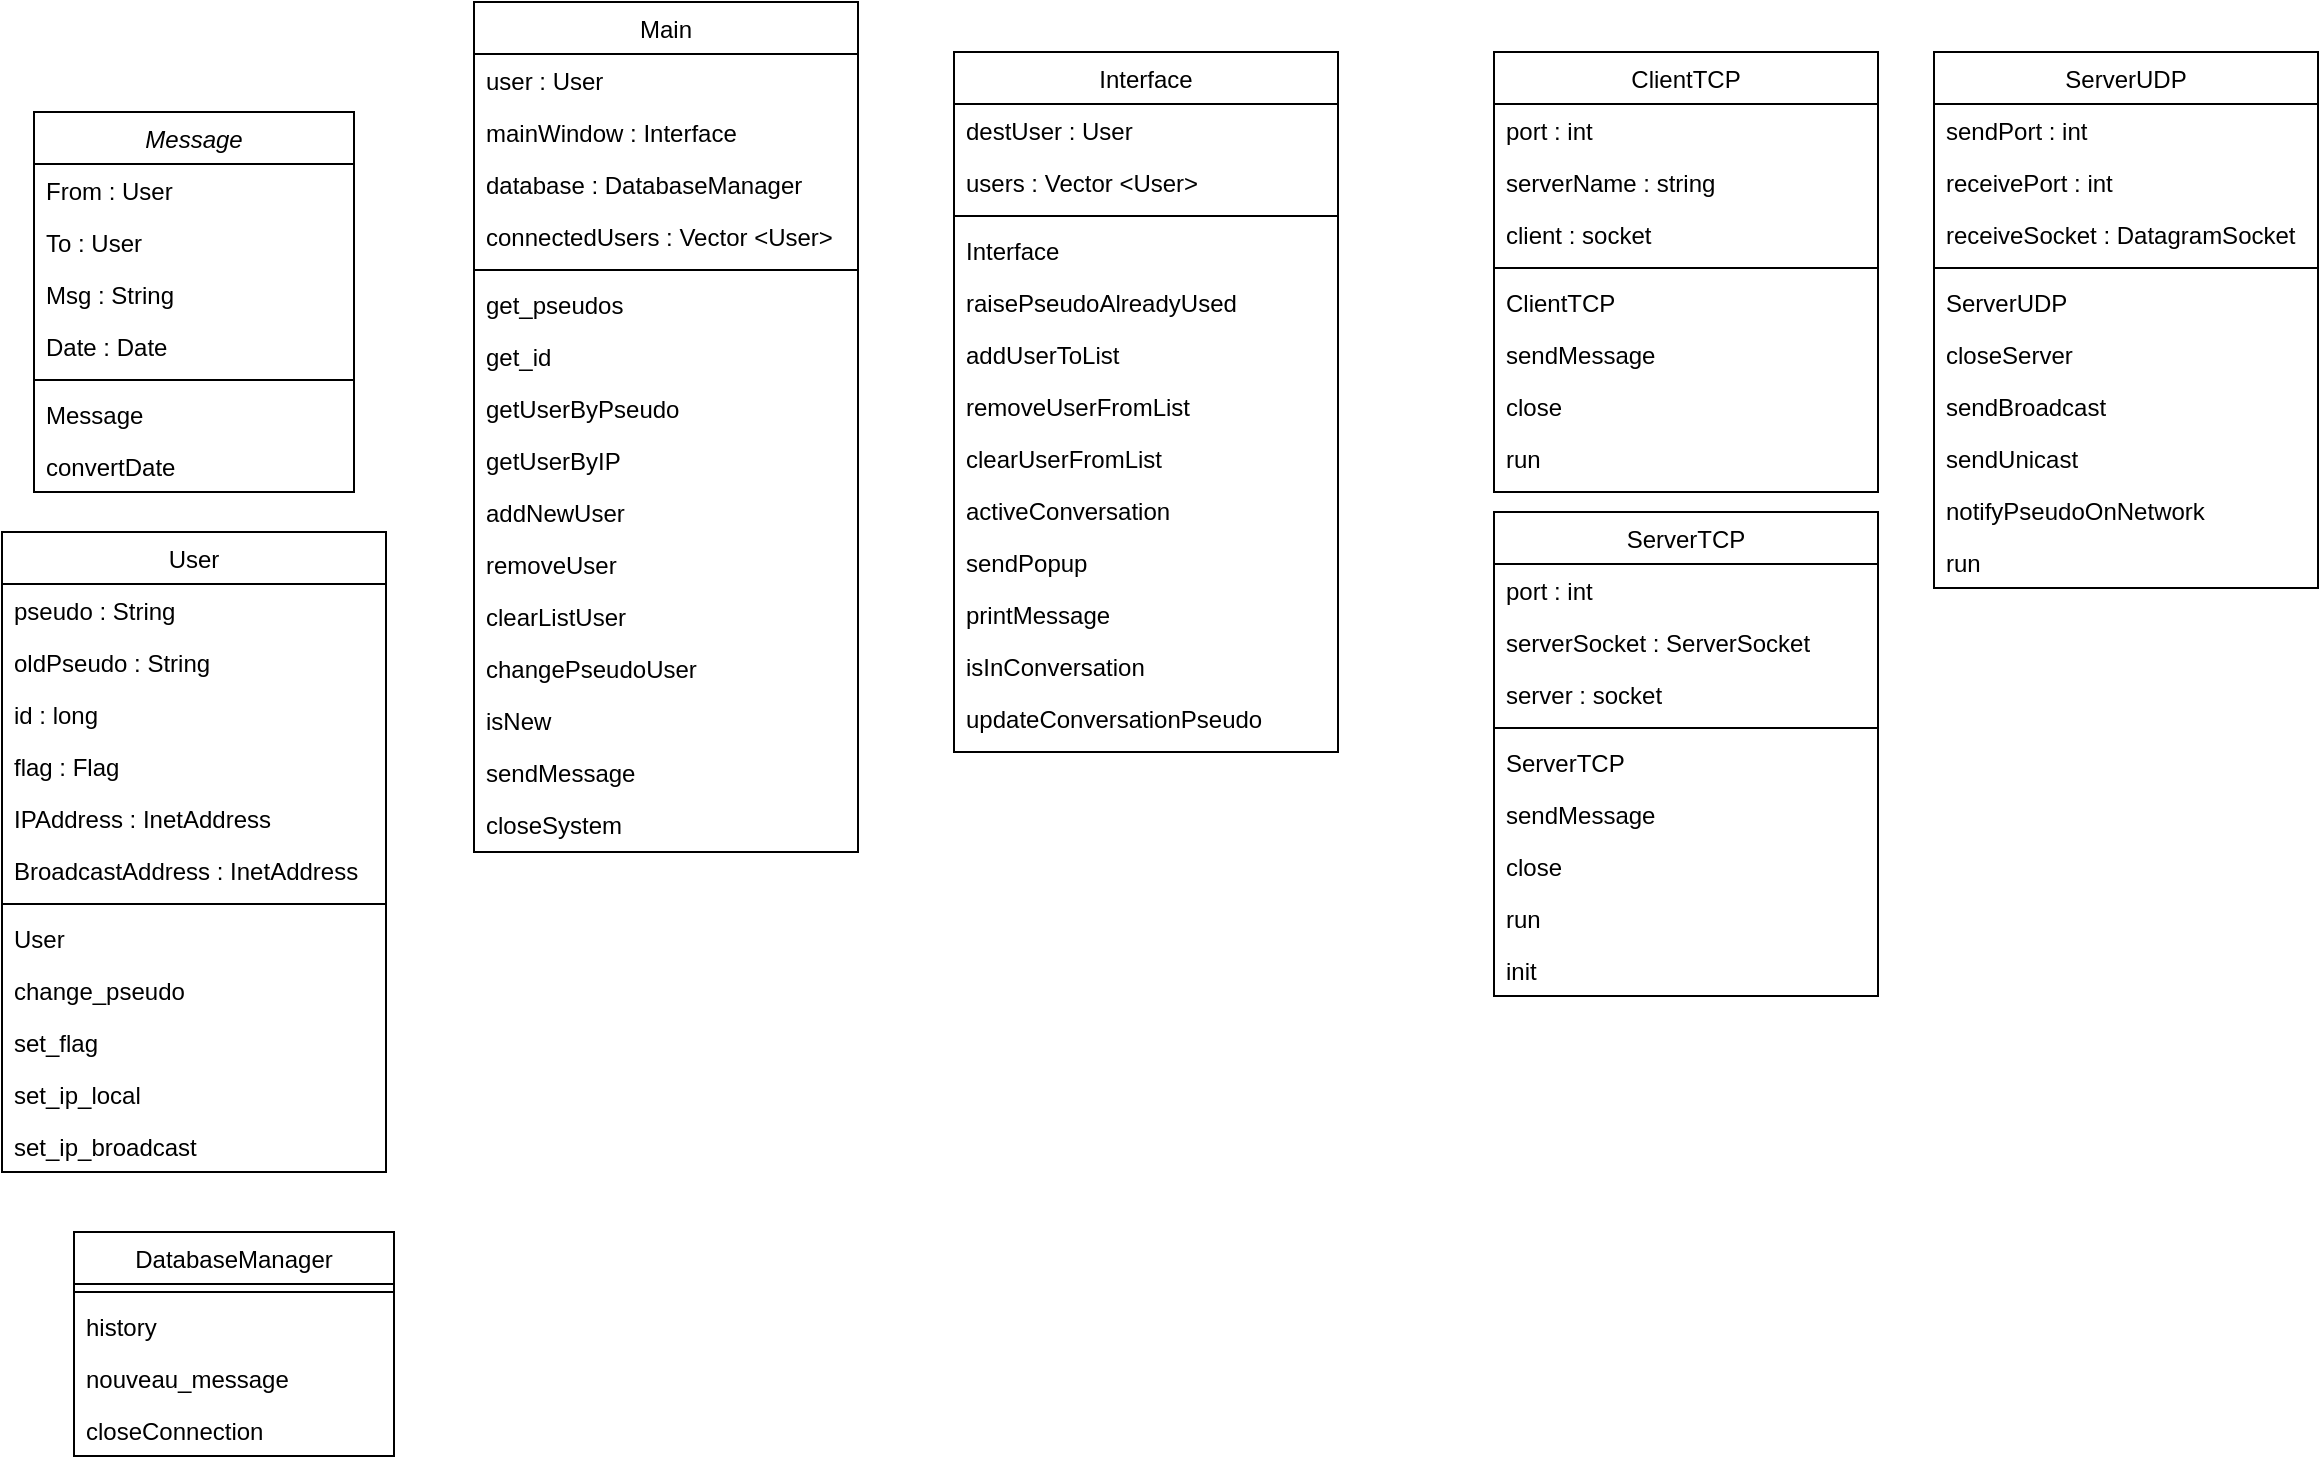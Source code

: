 <mxfile version="16.4.8" type="github">
  <diagram id="C5RBs43oDa-KdzZeNtuy" name="Page-1">
    <mxGraphModel dx="2324" dy="781" grid="1" gridSize="10" guides="1" tooltips="1" connect="1" arrows="1" fold="1" page="1" pageScale="1" pageWidth="827" pageHeight="1169" math="0" shadow="0">
      <root>
        <mxCell id="WIyWlLk6GJQsqaUBKTNV-0" />
        <mxCell id="WIyWlLk6GJQsqaUBKTNV-1" parent="WIyWlLk6GJQsqaUBKTNV-0" />
        <mxCell id="8kLM8zrlsJxYvJIO7Vw3-0" value="Message" style="swimlane;fontStyle=2;align=center;verticalAlign=top;childLayout=stackLayout;horizontal=1;startSize=26;horizontalStack=0;resizeParent=1;resizeLast=0;collapsible=1;marginBottom=0;rounded=0;shadow=0;strokeWidth=1;" vertex="1" parent="WIyWlLk6GJQsqaUBKTNV-1">
          <mxGeometry x="-454" y="640" width="160" height="190" as="geometry">
            <mxRectangle x="230" y="140" width="160" height="26" as="alternateBounds" />
          </mxGeometry>
        </mxCell>
        <mxCell id="8kLM8zrlsJxYvJIO7Vw3-1" value="From : User" style="text;align=left;verticalAlign=top;spacingLeft=4;spacingRight=4;overflow=hidden;rotatable=0;points=[[0,0.5],[1,0.5]];portConstraint=eastwest;" vertex="1" parent="8kLM8zrlsJxYvJIO7Vw3-0">
          <mxGeometry y="26" width="160" height="26" as="geometry" />
        </mxCell>
        <mxCell id="8kLM8zrlsJxYvJIO7Vw3-2" value="To : User" style="text;align=left;verticalAlign=top;spacingLeft=4;spacingRight=4;overflow=hidden;rotatable=0;points=[[0,0.5],[1,0.5]];portConstraint=eastwest;rounded=0;shadow=0;html=0;" vertex="1" parent="8kLM8zrlsJxYvJIO7Vw3-0">
          <mxGeometry y="52" width="160" height="26" as="geometry" />
        </mxCell>
        <mxCell id="8kLM8zrlsJxYvJIO7Vw3-3" value="Msg : String" style="text;align=left;verticalAlign=top;spacingLeft=4;spacingRight=4;overflow=hidden;rotatable=0;points=[[0,0.5],[1,0.5]];portConstraint=eastwest;rounded=0;shadow=0;html=0;" vertex="1" parent="8kLM8zrlsJxYvJIO7Vw3-0">
          <mxGeometry y="78" width="160" height="26" as="geometry" />
        </mxCell>
        <mxCell id="8kLM8zrlsJxYvJIO7Vw3-4" value="Date : Date" style="text;align=left;verticalAlign=top;spacingLeft=4;spacingRight=4;overflow=hidden;rotatable=0;points=[[0,0.5],[1,0.5]];portConstraint=eastwest;rounded=0;shadow=0;html=0;" vertex="1" parent="8kLM8zrlsJxYvJIO7Vw3-0">
          <mxGeometry y="104" width="160" height="26" as="geometry" />
        </mxCell>
        <mxCell id="8kLM8zrlsJxYvJIO7Vw3-5" value="" style="line;html=1;strokeWidth=1;align=left;verticalAlign=middle;spacingTop=-1;spacingLeft=3;spacingRight=3;rotatable=0;labelPosition=right;points=[];portConstraint=eastwest;" vertex="1" parent="8kLM8zrlsJxYvJIO7Vw3-0">
          <mxGeometry y="130" width="160" height="8" as="geometry" />
        </mxCell>
        <mxCell id="8kLM8zrlsJxYvJIO7Vw3-6" value="Message" style="text;align=left;verticalAlign=top;spacingLeft=4;spacingRight=4;overflow=hidden;rotatable=0;points=[[0,0.5],[1,0.5]];portConstraint=eastwest;" vertex="1" parent="8kLM8zrlsJxYvJIO7Vw3-0">
          <mxGeometry y="138" width="160" height="26" as="geometry" />
        </mxCell>
        <mxCell id="8kLM8zrlsJxYvJIO7Vw3-7" value="convertDate" style="text;align=left;verticalAlign=top;spacingLeft=4;spacingRight=4;overflow=hidden;rotatable=0;points=[[0,0.5],[1,0.5]];portConstraint=eastwest;" vertex="1" parent="8kLM8zrlsJxYvJIO7Vw3-0">
          <mxGeometry y="164" width="160" height="26" as="geometry" />
        </mxCell>
        <mxCell id="8kLM8zrlsJxYvJIO7Vw3-8" value="DatabaseManager" style="swimlane;fontStyle=0;align=center;verticalAlign=top;childLayout=stackLayout;horizontal=1;startSize=26;horizontalStack=0;resizeParent=1;resizeLast=0;collapsible=1;marginBottom=0;rounded=0;shadow=0;strokeWidth=1;" vertex="1" parent="WIyWlLk6GJQsqaUBKTNV-1">
          <mxGeometry x="-434" y="1200" width="160" height="112" as="geometry">
            <mxRectangle x="130" y="380" width="160" height="26" as="alternateBounds" />
          </mxGeometry>
        </mxCell>
        <mxCell id="8kLM8zrlsJxYvJIO7Vw3-9" value="" style="line;html=1;strokeWidth=1;align=left;verticalAlign=middle;spacingTop=-1;spacingLeft=3;spacingRight=3;rotatable=0;labelPosition=right;points=[];portConstraint=eastwest;" vertex="1" parent="8kLM8zrlsJxYvJIO7Vw3-8">
          <mxGeometry y="26" width="160" height="8" as="geometry" />
        </mxCell>
        <mxCell id="8kLM8zrlsJxYvJIO7Vw3-10" value="history" style="text;align=left;verticalAlign=top;spacingLeft=4;spacingRight=4;overflow=hidden;rotatable=0;points=[[0,0.5],[1,0.5]];portConstraint=eastwest;fontStyle=0" vertex="1" parent="8kLM8zrlsJxYvJIO7Vw3-8">
          <mxGeometry y="34" width="160" height="26" as="geometry" />
        </mxCell>
        <mxCell id="8kLM8zrlsJxYvJIO7Vw3-11" value="nouveau_message" style="text;align=left;verticalAlign=top;spacingLeft=4;spacingRight=4;overflow=hidden;rotatable=0;points=[[0,0.5],[1,0.5]];portConstraint=eastwest;" vertex="1" parent="8kLM8zrlsJxYvJIO7Vw3-8">
          <mxGeometry y="60" width="160" height="26" as="geometry" />
        </mxCell>
        <mxCell id="8kLM8zrlsJxYvJIO7Vw3-12" value="closeConnection" style="text;align=left;verticalAlign=top;spacingLeft=4;spacingRight=4;overflow=hidden;rotatable=0;points=[[0,0.5],[1,0.5]];portConstraint=eastwest;" vertex="1" parent="8kLM8zrlsJxYvJIO7Vw3-8">
          <mxGeometry y="86" width="160" height="26" as="geometry" />
        </mxCell>
        <mxCell id="8kLM8zrlsJxYvJIO7Vw3-13" value="User" style="swimlane;fontStyle=0;align=center;verticalAlign=top;childLayout=stackLayout;horizontal=1;startSize=26;horizontalStack=0;resizeParent=1;resizeLast=0;collapsible=1;marginBottom=0;rounded=0;shadow=0;strokeWidth=1;" vertex="1" parent="WIyWlLk6GJQsqaUBKTNV-1">
          <mxGeometry x="-470" y="850" width="192" height="320" as="geometry">
            <mxRectangle x="550" y="140" width="160" height="26" as="alternateBounds" />
          </mxGeometry>
        </mxCell>
        <mxCell id="8kLM8zrlsJxYvJIO7Vw3-14" value="pseudo : String" style="text;align=left;verticalAlign=top;spacingLeft=4;spacingRight=4;overflow=hidden;rotatable=0;points=[[0,0.5],[1,0.5]];portConstraint=eastwest;" vertex="1" parent="8kLM8zrlsJxYvJIO7Vw3-13">
          <mxGeometry y="26" width="192" height="26" as="geometry" />
        </mxCell>
        <mxCell id="8kLM8zrlsJxYvJIO7Vw3-15" value="oldPseudo : String" style="text;align=left;verticalAlign=top;spacingLeft=4;spacingRight=4;overflow=hidden;rotatable=0;points=[[0,0.5],[1,0.5]];portConstraint=eastwest;" vertex="1" parent="8kLM8zrlsJxYvJIO7Vw3-13">
          <mxGeometry y="52" width="192" height="26" as="geometry" />
        </mxCell>
        <mxCell id="8kLM8zrlsJxYvJIO7Vw3-16" value="id : long" style="text;align=left;verticalAlign=top;spacingLeft=4;spacingRight=4;overflow=hidden;rotatable=0;points=[[0,0.5],[1,0.5]];portConstraint=eastwest;rounded=0;shadow=0;html=0;" vertex="1" parent="8kLM8zrlsJxYvJIO7Vw3-13">
          <mxGeometry y="78" width="192" height="26" as="geometry" />
        </mxCell>
        <mxCell id="8kLM8zrlsJxYvJIO7Vw3-17" value="flag : Flag" style="text;align=left;verticalAlign=top;spacingLeft=4;spacingRight=4;overflow=hidden;rotatable=0;points=[[0,0.5],[1,0.5]];portConstraint=eastwest;rounded=0;shadow=0;html=0;" vertex="1" parent="8kLM8zrlsJxYvJIO7Vw3-13">
          <mxGeometry y="104" width="192" height="26" as="geometry" />
        </mxCell>
        <mxCell id="8kLM8zrlsJxYvJIO7Vw3-18" value="IPAddress : InetAddress" style="text;align=left;verticalAlign=top;spacingLeft=4;spacingRight=4;overflow=hidden;rotatable=0;points=[[0,0.5],[1,0.5]];portConstraint=eastwest;rounded=0;shadow=0;html=0;" vertex="1" parent="8kLM8zrlsJxYvJIO7Vw3-13">
          <mxGeometry y="130" width="192" height="26" as="geometry" />
        </mxCell>
        <mxCell id="8kLM8zrlsJxYvJIO7Vw3-19" value="BroadcastAddress : InetAddress" style="text;align=left;verticalAlign=top;spacingLeft=4;spacingRight=4;overflow=hidden;rotatable=0;points=[[0,0.5],[1,0.5]];portConstraint=eastwest;rounded=0;shadow=0;html=0;" vertex="1" parent="8kLM8zrlsJxYvJIO7Vw3-13">
          <mxGeometry y="156" width="192" height="26" as="geometry" />
        </mxCell>
        <mxCell id="8kLM8zrlsJxYvJIO7Vw3-20" value="" style="line;html=1;strokeWidth=1;align=left;verticalAlign=middle;spacingTop=-1;spacingLeft=3;spacingRight=3;rotatable=0;labelPosition=right;points=[];portConstraint=eastwest;" vertex="1" parent="8kLM8zrlsJxYvJIO7Vw3-13">
          <mxGeometry y="182" width="192" height="8" as="geometry" />
        </mxCell>
        <mxCell id="8kLM8zrlsJxYvJIO7Vw3-21" value="User " style="text;align=left;verticalAlign=top;spacingLeft=4;spacingRight=4;overflow=hidden;rotatable=0;points=[[0,0.5],[1,0.5]];portConstraint=eastwest;" vertex="1" parent="8kLM8zrlsJxYvJIO7Vw3-13">
          <mxGeometry y="190" width="192" height="26" as="geometry" />
        </mxCell>
        <mxCell id="8kLM8zrlsJxYvJIO7Vw3-22" value="change_pseudo" style="text;align=left;verticalAlign=top;spacingLeft=4;spacingRight=4;overflow=hidden;rotatable=0;points=[[0,0.5],[1,0.5]];portConstraint=eastwest;" vertex="1" parent="8kLM8zrlsJxYvJIO7Vw3-13">
          <mxGeometry y="216" width="192" height="26" as="geometry" />
        </mxCell>
        <mxCell id="8kLM8zrlsJxYvJIO7Vw3-23" value="set_flag" style="text;align=left;verticalAlign=top;spacingLeft=4;spacingRight=4;overflow=hidden;rotatable=0;points=[[0,0.5],[1,0.5]];portConstraint=eastwest;" vertex="1" parent="8kLM8zrlsJxYvJIO7Vw3-13">
          <mxGeometry y="242" width="192" height="26" as="geometry" />
        </mxCell>
        <mxCell id="8kLM8zrlsJxYvJIO7Vw3-24" value="set_ip_local" style="text;align=left;verticalAlign=top;spacingLeft=4;spacingRight=4;overflow=hidden;rotatable=0;points=[[0,0.5],[1,0.5]];portConstraint=eastwest;" vertex="1" parent="8kLM8zrlsJxYvJIO7Vw3-13">
          <mxGeometry y="268" width="192" height="26" as="geometry" />
        </mxCell>
        <mxCell id="8kLM8zrlsJxYvJIO7Vw3-25" value="set_ip_broadcast" style="text;align=left;verticalAlign=top;spacingLeft=4;spacingRight=4;overflow=hidden;rotatable=0;points=[[0,0.5],[1,0.5]];portConstraint=eastwest;" vertex="1" parent="8kLM8zrlsJxYvJIO7Vw3-13">
          <mxGeometry y="294" width="192" height="26" as="geometry" />
        </mxCell>
        <mxCell id="8kLM8zrlsJxYvJIO7Vw3-26" value="Interface" style="swimlane;fontStyle=0;align=center;verticalAlign=top;childLayout=stackLayout;horizontal=1;startSize=26;horizontalStack=0;resizeParent=1;resizeLast=0;collapsible=1;marginBottom=0;rounded=0;shadow=0;strokeWidth=1;" vertex="1" parent="WIyWlLk6GJQsqaUBKTNV-1">
          <mxGeometry x="6" y="610" width="192" height="350" as="geometry">
            <mxRectangle x="550" y="140" width="160" height="26" as="alternateBounds" />
          </mxGeometry>
        </mxCell>
        <mxCell id="8kLM8zrlsJxYvJIO7Vw3-28" value="destUser : User" style="text;align=left;verticalAlign=top;spacingLeft=4;spacingRight=4;overflow=hidden;rotatable=0;points=[[0,0.5],[1,0.5]];portConstraint=eastwest;" vertex="1" parent="8kLM8zrlsJxYvJIO7Vw3-26">
          <mxGeometry y="26" width="192" height="26" as="geometry" />
        </mxCell>
        <mxCell id="8kLM8zrlsJxYvJIO7Vw3-29" value="users : Vector &lt;User&gt;" style="text;align=left;verticalAlign=top;spacingLeft=4;spacingRight=4;overflow=hidden;rotatable=0;points=[[0,0.5],[1,0.5]];portConstraint=eastwest;rounded=0;shadow=0;html=0;" vertex="1" parent="8kLM8zrlsJxYvJIO7Vw3-26">
          <mxGeometry y="52" width="192" height="26" as="geometry" />
        </mxCell>
        <mxCell id="8kLM8zrlsJxYvJIO7Vw3-31" value="" style="line;html=1;strokeWidth=1;align=left;verticalAlign=middle;spacingTop=-1;spacingLeft=3;spacingRight=3;rotatable=0;labelPosition=right;points=[];portConstraint=eastwest;" vertex="1" parent="8kLM8zrlsJxYvJIO7Vw3-26">
          <mxGeometry y="78" width="192" height="8" as="geometry" />
        </mxCell>
        <mxCell id="8kLM8zrlsJxYvJIO7Vw3-32" value="Interface" style="text;align=left;verticalAlign=top;spacingLeft=4;spacingRight=4;overflow=hidden;rotatable=0;points=[[0,0.5],[1,0.5]];portConstraint=eastwest;" vertex="1" parent="8kLM8zrlsJxYvJIO7Vw3-26">
          <mxGeometry y="86" width="192" height="26" as="geometry" />
        </mxCell>
        <mxCell id="8kLM8zrlsJxYvJIO7Vw3-43" value="raisePseudoAlreadyUsed" style="text;align=left;verticalAlign=top;spacingLeft=4;spacingRight=4;overflow=hidden;rotatable=0;points=[[0,0.5],[1,0.5]];portConstraint=eastwest;" vertex="1" parent="8kLM8zrlsJxYvJIO7Vw3-26">
          <mxGeometry y="112" width="192" height="26" as="geometry" />
        </mxCell>
        <mxCell id="8kLM8zrlsJxYvJIO7Vw3-44" value="addUserToList" style="text;align=left;verticalAlign=top;spacingLeft=4;spacingRight=4;overflow=hidden;rotatable=0;points=[[0,0.5],[1,0.5]];portConstraint=eastwest;" vertex="1" parent="8kLM8zrlsJxYvJIO7Vw3-26">
          <mxGeometry y="138" width="192" height="26" as="geometry" />
        </mxCell>
        <mxCell id="8kLM8zrlsJxYvJIO7Vw3-45" value="removeUserFromList" style="text;align=left;verticalAlign=top;spacingLeft=4;spacingRight=4;overflow=hidden;rotatable=0;points=[[0,0.5],[1,0.5]];portConstraint=eastwest;" vertex="1" parent="8kLM8zrlsJxYvJIO7Vw3-26">
          <mxGeometry y="164" width="192" height="26" as="geometry" />
        </mxCell>
        <mxCell id="8kLM8zrlsJxYvJIO7Vw3-46" value="clearUserFromList" style="text;align=left;verticalAlign=top;spacingLeft=4;spacingRight=4;overflow=hidden;rotatable=0;points=[[0,0.5],[1,0.5]];portConstraint=eastwest;" vertex="1" parent="8kLM8zrlsJxYvJIO7Vw3-26">
          <mxGeometry y="190" width="192" height="26" as="geometry" />
        </mxCell>
        <mxCell id="8kLM8zrlsJxYvJIO7Vw3-48" value="activeConversation" style="text;align=left;verticalAlign=top;spacingLeft=4;spacingRight=4;overflow=hidden;rotatable=0;points=[[0,0.5],[1,0.5]];portConstraint=eastwest;" vertex="1" parent="8kLM8zrlsJxYvJIO7Vw3-26">
          <mxGeometry y="216" width="192" height="26" as="geometry" />
        </mxCell>
        <mxCell id="8kLM8zrlsJxYvJIO7Vw3-49" value="sendPopup" style="text;align=left;verticalAlign=top;spacingLeft=4;spacingRight=4;overflow=hidden;rotatable=0;points=[[0,0.5],[1,0.5]];portConstraint=eastwest;" vertex="1" parent="8kLM8zrlsJxYvJIO7Vw3-26">
          <mxGeometry y="242" width="192" height="26" as="geometry" />
        </mxCell>
        <mxCell id="8kLM8zrlsJxYvJIO7Vw3-50" value="printMessage" style="text;align=left;verticalAlign=top;spacingLeft=4;spacingRight=4;overflow=hidden;rotatable=0;points=[[0,0.5],[1,0.5]];portConstraint=eastwest;" vertex="1" parent="8kLM8zrlsJxYvJIO7Vw3-26">
          <mxGeometry y="268" width="192" height="26" as="geometry" />
        </mxCell>
        <mxCell id="8kLM8zrlsJxYvJIO7Vw3-54" value="isInConversation" style="text;align=left;verticalAlign=top;spacingLeft=4;spacingRight=4;overflow=hidden;rotatable=0;points=[[0,0.5],[1,0.5]];portConstraint=eastwest;" vertex="1" parent="8kLM8zrlsJxYvJIO7Vw3-26">
          <mxGeometry y="294" width="192" height="26" as="geometry" />
        </mxCell>
        <mxCell id="8kLM8zrlsJxYvJIO7Vw3-55" value="updateConversationPseudo" style="text;align=left;verticalAlign=top;spacingLeft=4;spacingRight=4;overflow=hidden;rotatable=0;points=[[0,0.5],[1,0.5]];portConstraint=eastwest;" vertex="1" parent="8kLM8zrlsJxYvJIO7Vw3-26">
          <mxGeometry y="320" width="192" height="26" as="geometry" />
        </mxCell>
        <mxCell id="8kLM8zrlsJxYvJIO7Vw3-56" value="ClientTCP" style="swimlane;fontStyle=0;align=center;verticalAlign=top;childLayout=stackLayout;horizontal=1;startSize=26;horizontalStack=0;resizeParent=1;resizeLast=0;collapsible=1;marginBottom=0;rounded=0;shadow=0;strokeWidth=1;" vertex="1" parent="WIyWlLk6GJQsqaUBKTNV-1">
          <mxGeometry x="276" y="610" width="192" height="220" as="geometry">
            <mxRectangle x="550" y="140" width="160" height="26" as="alternateBounds" />
          </mxGeometry>
        </mxCell>
        <mxCell id="8kLM8zrlsJxYvJIO7Vw3-57" value="port : int" style="text;align=left;verticalAlign=top;spacingLeft=4;spacingRight=4;overflow=hidden;rotatable=0;points=[[0,0.5],[1,0.5]];portConstraint=eastwest;" vertex="1" parent="8kLM8zrlsJxYvJIO7Vw3-56">
          <mxGeometry y="26" width="192" height="26" as="geometry" />
        </mxCell>
        <mxCell id="8kLM8zrlsJxYvJIO7Vw3-58" value="serverName : string" style="text;align=left;verticalAlign=top;spacingLeft=4;spacingRight=4;overflow=hidden;rotatable=0;points=[[0,0.5],[1,0.5]];portConstraint=eastwest;" vertex="1" parent="8kLM8zrlsJxYvJIO7Vw3-56">
          <mxGeometry y="52" width="192" height="26" as="geometry" />
        </mxCell>
        <mxCell id="8kLM8zrlsJxYvJIO7Vw3-59" value="client : socket" style="text;align=left;verticalAlign=top;spacingLeft=4;spacingRight=4;overflow=hidden;rotatable=0;points=[[0,0.5],[1,0.5]];portConstraint=eastwest;rounded=0;shadow=0;html=0;" vertex="1" parent="8kLM8zrlsJxYvJIO7Vw3-56">
          <mxGeometry y="78" width="192" height="26" as="geometry" />
        </mxCell>
        <mxCell id="8kLM8zrlsJxYvJIO7Vw3-60" value="" style="line;html=1;strokeWidth=1;align=left;verticalAlign=middle;spacingTop=-1;spacingLeft=3;spacingRight=3;rotatable=0;labelPosition=right;points=[];portConstraint=eastwest;" vertex="1" parent="8kLM8zrlsJxYvJIO7Vw3-56">
          <mxGeometry y="104" width="192" height="8" as="geometry" />
        </mxCell>
        <mxCell id="8kLM8zrlsJxYvJIO7Vw3-61" value="ClientTCP" style="text;align=left;verticalAlign=top;spacingLeft=4;spacingRight=4;overflow=hidden;rotatable=0;points=[[0,0.5],[1,0.5]];portConstraint=eastwest;" vertex="1" parent="8kLM8zrlsJxYvJIO7Vw3-56">
          <mxGeometry y="112" width="192" height="26" as="geometry" />
        </mxCell>
        <mxCell id="8kLM8zrlsJxYvJIO7Vw3-62" value="sendMessage" style="text;align=left;verticalAlign=top;spacingLeft=4;spacingRight=4;overflow=hidden;rotatable=0;points=[[0,0.5],[1,0.5]];portConstraint=eastwest;" vertex="1" parent="8kLM8zrlsJxYvJIO7Vw3-56">
          <mxGeometry y="138" width="192" height="26" as="geometry" />
        </mxCell>
        <mxCell id="8kLM8zrlsJxYvJIO7Vw3-63" value="close" style="text;align=left;verticalAlign=top;spacingLeft=4;spacingRight=4;overflow=hidden;rotatable=0;points=[[0,0.5],[1,0.5]];portConstraint=eastwest;" vertex="1" parent="8kLM8zrlsJxYvJIO7Vw3-56">
          <mxGeometry y="164" width="192" height="26" as="geometry" />
        </mxCell>
        <mxCell id="8kLM8zrlsJxYvJIO7Vw3-64" value="run" style="text;align=left;verticalAlign=top;spacingLeft=4;spacingRight=4;overflow=hidden;rotatable=0;points=[[0,0.5],[1,0.5]];portConstraint=eastwest;" vertex="1" parent="8kLM8zrlsJxYvJIO7Vw3-56">
          <mxGeometry y="190" width="192" height="26" as="geometry" />
        </mxCell>
        <mxCell id="8kLM8zrlsJxYvJIO7Vw3-65" value="ServerTCP" style="swimlane;fontStyle=0;align=center;verticalAlign=top;childLayout=stackLayout;horizontal=1;startSize=26;horizontalStack=0;resizeParent=1;resizeLast=0;collapsible=1;marginBottom=0;rounded=0;shadow=0;strokeWidth=1;" vertex="1" parent="WIyWlLk6GJQsqaUBKTNV-1">
          <mxGeometry x="276" y="840" width="192" height="242" as="geometry">
            <mxRectangle x="550" y="140" width="160" height="26" as="alternateBounds" />
          </mxGeometry>
        </mxCell>
        <mxCell id="8kLM8zrlsJxYvJIO7Vw3-66" value="port : int" style="text;align=left;verticalAlign=top;spacingLeft=4;spacingRight=4;overflow=hidden;rotatable=0;points=[[0,0.5],[1,0.5]];portConstraint=eastwest;" vertex="1" parent="8kLM8zrlsJxYvJIO7Vw3-65">
          <mxGeometry y="26" width="192" height="26" as="geometry" />
        </mxCell>
        <mxCell id="8kLM8zrlsJxYvJIO7Vw3-67" value="serverSocket : ServerSocket" style="text;align=left;verticalAlign=top;spacingLeft=4;spacingRight=4;overflow=hidden;rotatable=0;points=[[0,0.5],[1,0.5]];portConstraint=eastwest;" vertex="1" parent="8kLM8zrlsJxYvJIO7Vw3-65">
          <mxGeometry y="52" width="192" height="26" as="geometry" />
        </mxCell>
        <mxCell id="8kLM8zrlsJxYvJIO7Vw3-68" value="server : socket" style="text;align=left;verticalAlign=top;spacingLeft=4;spacingRight=4;overflow=hidden;rotatable=0;points=[[0,0.5],[1,0.5]];portConstraint=eastwest;rounded=0;shadow=0;html=0;" vertex="1" parent="8kLM8zrlsJxYvJIO7Vw3-65">
          <mxGeometry y="78" width="192" height="26" as="geometry" />
        </mxCell>
        <mxCell id="8kLM8zrlsJxYvJIO7Vw3-69" value="" style="line;html=1;strokeWidth=1;align=left;verticalAlign=middle;spacingTop=-1;spacingLeft=3;spacingRight=3;rotatable=0;labelPosition=right;points=[];portConstraint=eastwest;" vertex="1" parent="8kLM8zrlsJxYvJIO7Vw3-65">
          <mxGeometry y="104" width="192" height="8" as="geometry" />
        </mxCell>
        <mxCell id="8kLM8zrlsJxYvJIO7Vw3-70" value="ServerTCP" style="text;align=left;verticalAlign=top;spacingLeft=4;spacingRight=4;overflow=hidden;rotatable=0;points=[[0,0.5],[1,0.5]];portConstraint=eastwest;" vertex="1" parent="8kLM8zrlsJxYvJIO7Vw3-65">
          <mxGeometry y="112" width="192" height="26" as="geometry" />
        </mxCell>
        <mxCell id="8kLM8zrlsJxYvJIO7Vw3-71" value="sendMessage" style="text;align=left;verticalAlign=top;spacingLeft=4;spacingRight=4;overflow=hidden;rotatable=0;points=[[0,0.5],[1,0.5]];portConstraint=eastwest;" vertex="1" parent="8kLM8zrlsJxYvJIO7Vw3-65">
          <mxGeometry y="138" width="192" height="26" as="geometry" />
        </mxCell>
        <mxCell id="8kLM8zrlsJxYvJIO7Vw3-72" value="close" style="text;align=left;verticalAlign=top;spacingLeft=4;spacingRight=4;overflow=hidden;rotatable=0;points=[[0,0.5],[1,0.5]];portConstraint=eastwest;" vertex="1" parent="8kLM8zrlsJxYvJIO7Vw3-65">
          <mxGeometry y="164" width="192" height="26" as="geometry" />
        </mxCell>
        <mxCell id="8kLM8zrlsJxYvJIO7Vw3-73" value="run" style="text;align=left;verticalAlign=top;spacingLeft=4;spacingRight=4;overflow=hidden;rotatable=0;points=[[0,0.5],[1,0.5]];portConstraint=eastwest;" vertex="1" parent="8kLM8zrlsJxYvJIO7Vw3-65">
          <mxGeometry y="190" width="192" height="26" as="geometry" />
        </mxCell>
        <mxCell id="8kLM8zrlsJxYvJIO7Vw3-74" value="init" style="text;align=left;verticalAlign=top;spacingLeft=4;spacingRight=4;overflow=hidden;rotatable=0;points=[[0,0.5],[1,0.5]];portConstraint=eastwest;" vertex="1" parent="8kLM8zrlsJxYvJIO7Vw3-65">
          <mxGeometry y="216" width="192" height="26" as="geometry" />
        </mxCell>
        <mxCell id="8kLM8zrlsJxYvJIO7Vw3-75" value="ServerUDP" style="swimlane;fontStyle=0;align=center;verticalAlign=top;childLayout=stackLayout;horizontal=1;startSize=26;horizontalStack=0;resizeParent=1;resizeLast=0;collapsible=1;marginBottom=0;rounded=0;shadow=0;strokeWidth=1;" vertex="1" parent="WIyWlLk6GJQsqaUBKTNV-1">
          <mxGeometry x="496" y="610" width="192" height="268" as="geometry">
            <mxRectangle x="550" y="140" width="160" height="26" as="alternateBounds" />
          </mxGeometry>
        </mxCell>
        <mxCell id="8kLM8zrlsJxYvJIO7Vw3-76" value="sendPort : int" style="text;align=left;verticalAlign=top;spacingLeft=4;spacingRight=4;overflow=hidden;rotatable=0;points=[[0,0.5],[1,0.5]];portConstraint=eastwest;" vertex="1" parent="8kLM8zrlsJxYvJIO7Vw3-75">
          <mxGeometry y="26" width="192" height="26" as="geometry" />
        </mxCell>
        <mxCell id="8kLM8zrlsJxYvJIO7Vw3-77" value="receivePort : int" style="text;align=left;verticalAlign=top;spacingLeft=4;spacingRight=4;overflow=hidden;rotatable=0;points=[[0,0.5],[1,0.5]];portConstraint=eastwest;" vertex="1" parent="8kLM8zrlsJxYvJIO7Vw3-75">
          <mxGeometry y="52" width="192" height="26" as="geometry" />
        </mxCell>
        <mxCell id="8kLM8zrlsJxYvJIO7Vw3-78" value="receiveSocket : DatagramSocket" style="text;align=left;verticalAlign=top;spacingLeft=4;spacingRight=4;overflow=hidden;rotatable=0;points=[[0,0.5],[1,0.5]];portConstraint=eastwest;rounded=0;shadow=0;html=0;" vertex="1" parent="8kLM8zrlsJxYvJIO7Vw3-75">
          <mxGeometry y="78" width="192" height="26" as="geometry" />
        </mxCell>
        <mxCell id="8kLM8zrlsJxYvJIO7Vw3-79" value="" style="line;html=1;strokeWidth=1;align=left;verticalAlign=middle;spacingTop=-1;spacingLeft=3;spacingRight=3;rotatable=0;labelPosition=right;points=[];portConstraint=eastwest;" vertex="1" parent="8kLM8zrlsJxYvJIO7Vw3-75">
          <mxGeometry y="104" width="192" height="8" as="geometry" />
        </mxCell>
        <mxCell id="8kLM8zrlsJxYvJIO7Vw3-80" value="ServerUDP" style="text;align=left;verticalAlign=top;spacingLeft=4;spacingRight=4;overflow=hidden;rotatable=0;points=[[0,0.5],[1,0.5]];portConstraint=eastwest;" vertex="1" parent="8kLM8zrlsJxYvJIO7Vw3-75">
          <mxGeometry y="112" width="192" height="26" as="geometry" />
        </mxCell>
        <mxCell id="8kLM8zrlsJxYvJIO7Vw3-81" value="closeServer" style="text;align=left;verticalAlign=top;spacingLeft=4;spacingRight=4;overflow=hidden;rotatable=0;points=[[0,0.5],[1,0.5]];portConstraint=eastwest;" vertex="1" parent="8kLM8zrlsJxYvJIO7Vw3-75">
          <mxGeometry y="138" width="192" height="26" as="geometry" />
        </mxCell>
        <mxCell id="8kLM8zrlsJxYvJIO7Vw3-82" value="sendBroadcast" style="text;align=left;verticalAlign=top;spacingLeft=4;spacingRight=4;overflow=hidden;rotatable=0;points=[[0,0.5],[1,0.5]];portConstraint=eastwest;" vertex="1" parent="8kLM8zrlsJxYvJIO7Vw3-75">
          <mxGeometry y="164" width="192" height="26" as="geometry" />
        </mxCell>
        <mxCell id="8kLM8zrlsJxYvJIO7Vw3-83" value="sendUnicast" style="text;align=left;verticalAlign=top;spacingLeft=4;spacingRight=4;overflow=hidden;rotatable=0;points=[[0,0.5],[1,0.5]];portConstraint=eastwest;" vertex="1" parent="8kLM8zrlsJxYvJIO7Vw3-75">
          <mxGeometry y="190" width="192" height="26" as="geometry" />
        </mxCell>
        <mxCell id="8kLM8zrlsJxYvJIO7Vw3-84" value="notifyPseudoOnNetwork" style="text;align=left;verticalAlign=top;spacingLeft=4;spacingRight=4;overflow=hidden;rotatable=0;points=[[0,0.5],[1,0.5]];portConstraint=eastwest;" vertex="1" parent="8kLM8zrlsJxYvJIO7Vw3-75">
          <mxGeometry y="216" width="192" height="26" as="geometry" />
        </mxCell>
        <mxCell id="8kLM8zrlsJxYvJIO7Vw3-85" value="run" style="text;align=left;verticalAlign=top;spacingLeft=4;spacingRight=4;overflow=hidden;rotatable=0;points=[[0,0.5],[1,0.5]];portConstraint=eastwest;" vertex="1" parent="8kLM8zrlsJxYvJIO7Vw3-75">
          <mxGeometry y="242" width="192" height="26" as="geometry" />
        </mxCell>
        <mxCell id="8kLM8zrlsJxYvJIO7Vw3-86" value="Main" style="swimlane;fontStyle=0;align=center;verticalAlign=top;childLayout=stackLayout;horizontal=1;startSize=26;horizontalStack=0;resizeParent=1;resizeLast=0;collapsible=1;marginBottom=0;rounded=0;shadow=0;strokeWidth=1;" vertex="1" parent="WIyWlLk6GJQsqaUBKTNV-1">
          <mxGeometry x="-234" y="585" width="192" height="425" as="geometry">
            <mxRectangle x="550" y="140" width="160" height="26" as="alternateBounds" />
          </mxGeometry>
        </mxCell>
        <mxCell id="8kLM8zrlsJxYvJIO7Vw3-87" value="user : User" style="text;align=left;verticalAlign=top;spacingLeft=4;spacingRight=4;overflow=hidden;rotatable=0;points=[[0,0.5],[1,0.5]];portConstraint=eastwest;" vertex="1" parent="8kLM8zrlsJxYvJIO7Vw3-86">
          <mxGeometry y="26" width="192" height="26" as="geometry" />
        </mxCell>
        <mxCell id="8kLM8zrlsJxYvJIO7Vw3-88" value="mainWindow : Interface" style="text;align=left;verticalAlign=top;spacingLeft=4;spacingRight=4;overflow=hidden;rotatable=0;points=[[0,0.5],[1,0.5]];portConstraint=eastwest;" vertex="1" parent="8kLM8zrlsJxYvJIO7Vw3-86">
          <mxGeometry y="52" width="192" height="26" as="geometry" />
        </mxCell>
        <mxCell id="8kLM8zrlsJxYvJIO7Vw3-89" value="database : DatabaseManager" style="text;align=left;verticalAlign=top;spacingLeft=4;spacingRight=4;overflow=hidden;rotatable=0;points=[[0,0.5],[1,0.5]];portConstraint=eastwest;rounded=0;shadow=0;html=0;" vertex="1" parent="8kLM8zrlsJxYvJIO7Vw3-86">
          <mxGeometry y="78" width="192" height="26" as="geometry" />
        </mxCell>
        <mxCell id="8kLM8zrlsJxYvJIO7Vw3-93" value="connectedUsers : Vector &lt;User&gt;" style="text;align=left;verticalAlign=top;spacingLeft=4;spacingRight=4;overflow=hidden;rotatable=0;points=[[0,0.5],[1,0.5]];portConstraint=eastwest;rounded=0;shadow=0;html=0;" vertex="1" parent="8kLM8zrlsJxYvJIO7Vw3-86">
          <mxGeometry y="104" width="192" height="26" as="geometry" />
        </mxCell>
        <mxCell id="8kLM8zrlsJxYvJIO7Vw3-94" value="" style="line;html=1;strokeWidth=1;align=left;verticalAlign=middle;spacingTop=-1;spacingLeft=3;spacingRight=3;rotatable=0;labelPosition=right;points=[];portConstraint=eastwest;" vertex="1" parent="8kLM8zrlsJxYvJIO7Vw3-86">
          <mxGeometry y="130" width="192" height="8" as="geometry" />
        </mxCell>
        <mxCell id="8kLM8zrlsJxYvJIO7Vw3-99" value="get_pseudos" style="text;align=left;verticalAlign=top;spacingLeft=4;spacingRight=4;overflow=hidden;rotatable=0;points=[[0,0.5],[1,0.5]];portConstraint=eastwest;" vertex="1" parent="8kLM8zrlsJxYvJIO7Vw3-86">
          <mxGeometry y="138" width="192" height="26" as="geometry" />
        </mxCell>
        <mxCell id="8kLM8zrlsJxYvJIO7Vw3-100" value="get_id" style="text;align=left;verticalAlign=top;spacingLeft=4;spacingRight=4;overflow=hidden;rotatable=0;points=[[0,0.5],[1,0.5]];portConstraint=eastwest;" vertex="1" parent="8kLM8zrlsJxYvJIO7Vw3-86">
          <mxGeometry y="164" width="192" height="26" as="geometry" />
        </mxCell>
        <mxCell id="8kLM8zrlsJxYvJIO7Vw3-101" value="getUserByPseudo" style="text;align=left;verticalAlign=top;spacingLeft=4;spacingRight=4;overflow=hidden;rotatable=0;points=[[0,0.5],[1,0.5]];portConstraint=eastwest;" vertex="1" parent="8kLM8zrlsJxYvJIO7Vw3-86">
          <mxGeometry y="190" width="192" height="26" as="geometry" />
        </mxCell>
        <mxCell id="8kLM8zrlsJxYvJIO7Vw3-102" value="getUserByIP" style="text;align=left;verticalAlign=top;spacingLeft=4;spacingRight=4;overflow=hidden;rotatable=0;points=[[0,0.5],[1,0.5]];portConstraint=eastwest;" vertex="1" parent="8kLM8zrlsJxYvJIO7Vw3-86">
          <mxGeometry y="216" width="192" height="26" as="geometry" />
        </mxCell>
        <mxCell id="8kLM8zrlsJxYvJIO7Vw3-103" value="addNewUser" style="text;align=left;verticalAlign=top;spacingLeft=4;spacingRight=4;overflow=hidden;rotatable=0;points=[[0,0.5],[1,0.5]];portConstraint=eastwest;" vertex="1" parent="8kLM8zrlsJxYvJIO7Vw3-86">
          <mxGeometry y="242" width="192" height="26" as="geometry" />
        </mxCell>
        <mxCell id="8kLM8zrlsJxYvJIO7Vw3-104" value="removeUser" style="text;align=left;verticalAlign=top;spacingLeft=4;spacingRight=4;overflow=hidden;rotatable=0;points=[[0,0.5],[1,0.5]];portConstraint=eastwest;" vertex="1" parent="8kLM8zrlsJxYvJIO7Vw3-86">
          <mxGeometry y="268" width="192" height="26" as="geometry" />
        </mxCell>
        <mxCell id="8kLM8zrlsJxYvJIO7Vw3-105" value="clearListUser" style="text;align=left;verticalAlign=top;spacingLeft=4;spacingRight=4;overflow=hidden;rotatable=0;points=[[0,0.5],[1,0.5]];portConstraint=eastwest;" vertex="1" parent="8kLM8zrlsJxYvJIO7Vw3-86">
          <mxGeometry y="294" width="192" height="26" as="geometry" />
        </mxCell>
        <mxCell id="8kLM8zrlsJxYvJIO7Vw3-106" value="changePseudoUser" style="text;align=left;verticalAlign=top;spacingLeft=4;spacingRight=4;overflow=hidden;rotatable=0;points=[[0,0.5],[1,0.5]];portConstraint=eastwest;" vertex="1" parent="8kLM8zrlsJxYvJIO7Vw3-86">
          <mxGeometry y="320" width="192" height="26" as="geometry" />
        </mxCell>
        <mxCell id="8kLM8zrlsJxYvJIO7Vw3-107" value="isNew" style="text;align=left;verticalAlign=top;spacingLeft=4;spacingRight=4;overflow=hidden;rotatable=0;points=[[0,0.5],[1,0.5]];portConstraint=eastwest;" vertex="1" parent="8kLM8zrlsJxYvJIO7Vw3-86">
          <mxGeometry y="346" width="192" height="26" as="geometry" />
        </mxCell>
        <mxCell id="8kLM8zrlsJxYvJIO7Vw3-109" value="sendMessage" style="text;align=left;verticalAlign=top;spacingLeft=4;spacingRight=4;overflow=hidden;rotatable=0;points=[[0,0.5],[1,0.5]];portConstraint=eastwest;" vertex="1" parent="8kLM8zrlsJxYvJIO7Vw3-86">
          <mxGeometry y="372" width="192" height="26" as="geometry" />
        </mxCell>
        <mxCell id="8kLM8zrlsJxYvJIO7Vw3-110" value="closeSystem" style="text;align=left;verticalAlign=top;spacingLeft=4;spacingRight=4;overflow=hidden;rotatable=0;points=[[0,0.5],[1,0.5]];portConstraint=eastwest;" vertex="1" parent="8kLM8zrlsJxYvJIO7Vw3-86">
          <mxGeometry y="398" width="192" height="26" as="geometry" />
        </mxCell>
      </root>
    </mxGraphModel>
  </diagram>
</mxfile>
